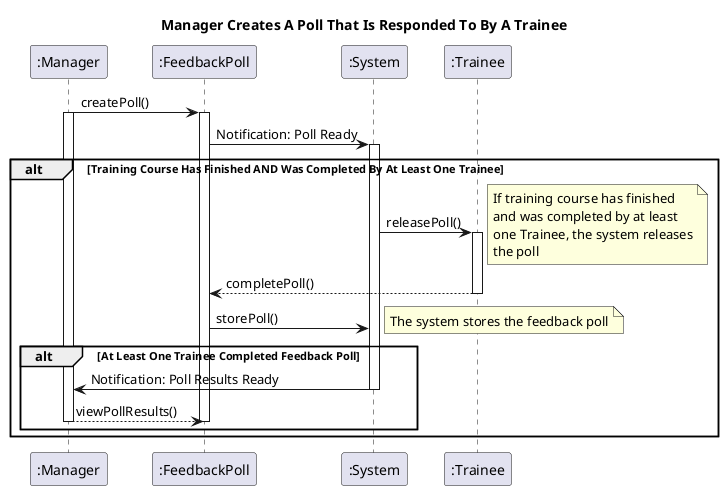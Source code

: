 @startuml
' title "Manager Collects Trainee Feedback Poll"
title Manager Creates A Poll That Is Responded To By A Trainee
participant ":Manager" as manager
participant ":FeedbackPoll" as feedback
participant ":System" as system
participant ":Trainee" as trainee

manager -> feedback : createPoll()
activate manager
activate feedback
feedback -> system : Notification: Poll Ready
activate system

alt Training Course Has Finished AND Was Completed By At Least One Trainee
    system -> trainee : releasePoll()  
    activate trainee
    note right: If training course has finished\nand was completed by at least\none Trainee, the system releases\nthe poll
    trainee --> feedback : completePoll()
    deactivate trainee
    feedback -> system : storePoll()            
    note right: The system stores the feedback poll

    alt At Least One Trainee Completed Feedback Poll
        system -> manager : Notification: Poll Results Ready
        deactivate system
        manager --> feedback : viewPollResults()
        deactivate feedback
        deactivate manager
    end
end

@enduml